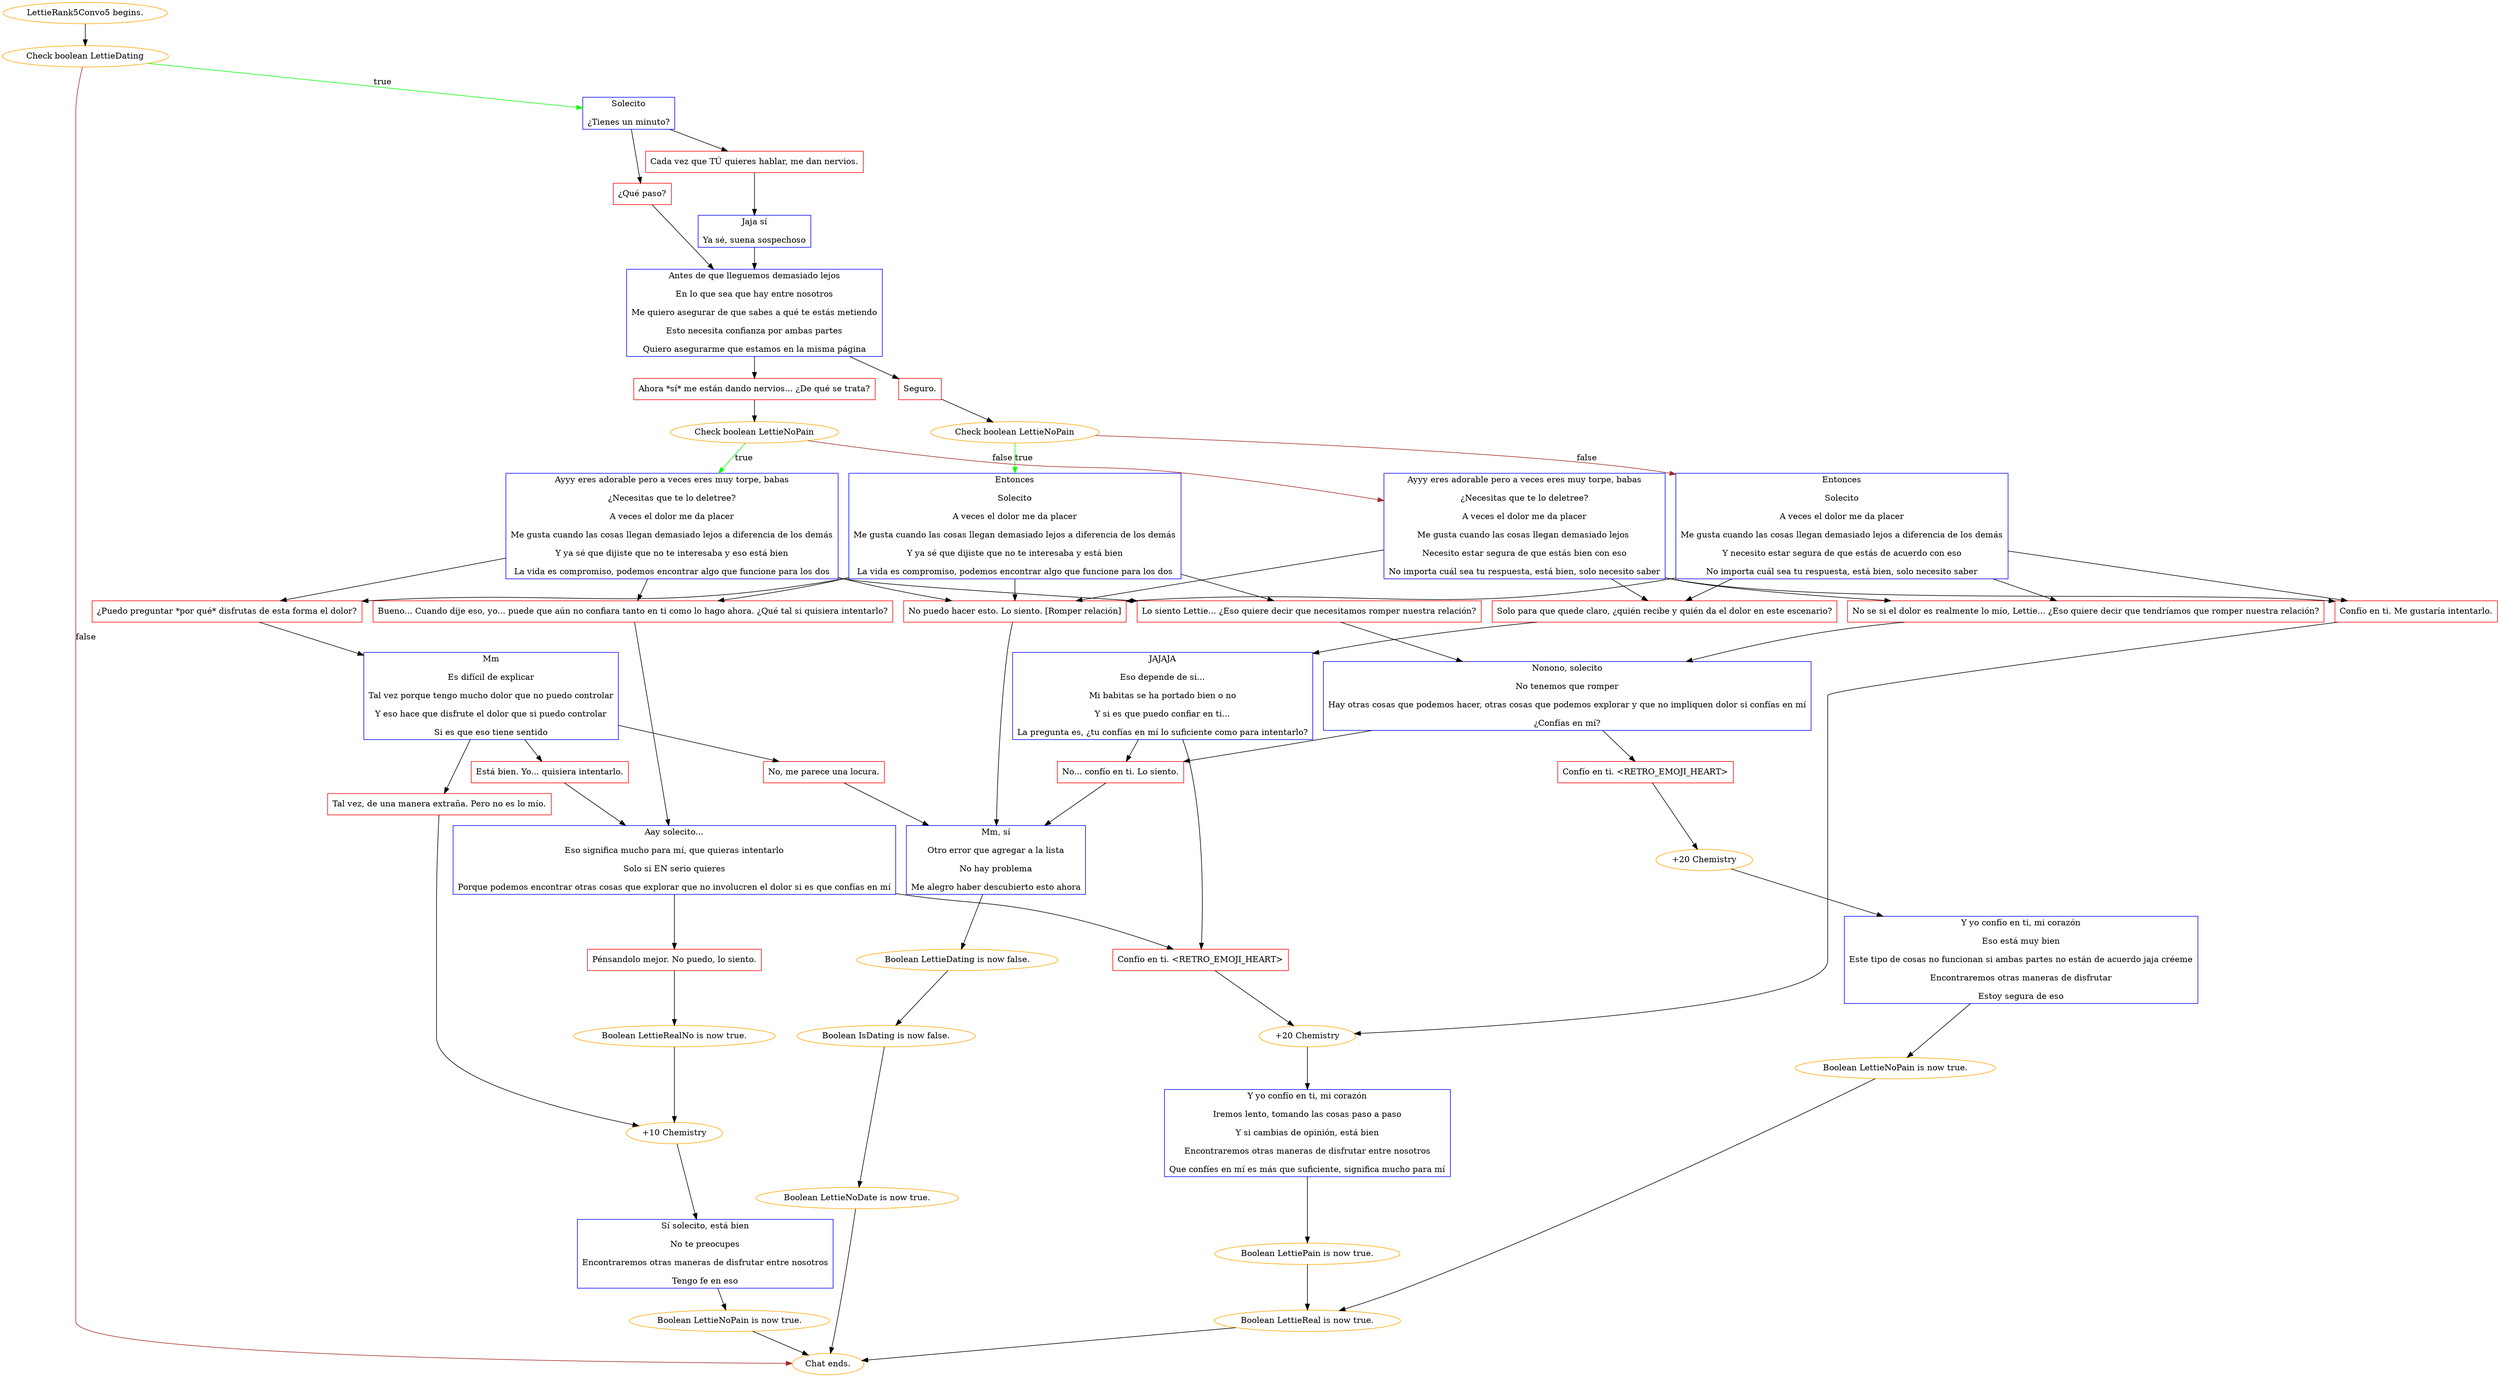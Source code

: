 digraph {
	"LettieRank5Convo5 begins." [color=orange];
		"LettieRank5Convo5 begins." -> j246347737;
	j246347737 [label="Check boolean LettieDating",color=orange];
		j246347737 -> j2296916617 [label=true,color=green];
		j246347737 -> "Chat ends." [label=false,color=brown];
	j2296916617 [label="Solecito
¿Tienes un minuto?",shape=box,color=blue];
		j2296916617 -> j646603520;
		j2296916617 -> j2723760355;
	"Chat ends." [color=orange];
	j646603520 [label="¿Qué paso?",shape=box,color=red];
		j646603520 -> j3334948480;
	j2723760355 [label="Cada vez que TÚ quieres hablar, me dan nervios.",shape=box,color=red];
		j2723760355 -> j3497995717;
	j3334948480 [label="Antes de que lleguemos demasiado lejos
En lo que sea que hay entre nosotros
Me quiero asegurar de que sabes a qué te estás metiendo
Esto necesita confianza por ambas partes
Quiero asegurarme que estamos en la misma página",shape=box,color=blue];
		j3334948480 -> j147401964;
		j3334948480 -> j1087812653;
	j3497995717 [label="Jaja sí
Ya sé, suena sospechoso",shape=box,color=blue];
		j3497995717 -> j3334948480;
	j147401964 [label="Seguro.",shape=box,color=red];
		j147401964 -> j57334969;
	j1087812653 [label="Ahora *sí* me están dando nervios... ¿De qué se trata?",shape=box,color=red];
		j1087812653 -> j4288625445;
	j57334969 [label="Check boolean LettieNoPain",color=orange];
		j57334969 -> j2792203272 [label=true,color=green];
		j57334969 -> j2951542636 [label=false,color=brown];
	j4288625445 [label="Check boolean LettieNoPain",color=orange];
		j4288625445 -> j3989456217 [label=true,color=green];
		j4288625445 -> j827550472 [label=false,color=brown];
	j2792203272 [label="Entonces
Solecito
A veces el dolor me da placer
Me gusta cuando las cosas llegan demasiado lejos a diferencia de los demás
Y ya sé que dijiste que no te interesaba y está bien
La vida es compromiso, podemos encontrar algo que funcione para los dos",shape=box,color=blue];
		j2792203272 -> j515212803;
		j2792203272 -> j2598222735;
		j2792203272 -> j1152162653;
		j2792203272 -> j124291300;
	j2951542636 [label="Entonces
Solecito
A veces el dolor me da placer
Me gusta cuando las cosas llegan demasiado lejos a diferencia de los demás
Y necesito estar segura de que estás de acuerdo con eso
No importa cuál sea tu respuesta, está bien, solo necesito saber",shape=box,color=blue];
		j2951542636 -> j124291300;
		j2951542636 -> j937867995;
		j2951542636 -> j784330090;
		j2951542636 -> j3559797961;
	j3989456217 [label="Ayyy eres adorable pero a veces eres muy torpe, babas
¿Necesitas que te lo deletree?
A veces el dolor me da placer
Me gusta cuando las cosas llegan demasiado lejos a diferencia de los demás
Y ya sé que dijiste que no te interesaba y eso está bien
La vida es compromiso, podemos encontrar algo que funcione para los dos",shape=box,color=blue];
		j3989456217 -> j515212803;
		j3989456217 -> j2598222735;
		j3989456217 -> j1152162653;
		j3989456217 -> j124291300;
	j827550472 [label="Ayyy eres adorable pero a veces eres muy torpe, babas
¿Necesitas que te lo deletree?
A veces el dolor me da placer
Me gusta cuando las cosas llegan demasiado lejos 
Necesito estar segura de que estás bien con eso
No importa cuál sea tu respuesta, está bien, solo necesito saber",shape=box,color=blue];
		j827550472 -> j124291300;
		j827550472 -> j937867995;
		j827550472 -> j784330090;
		j827550472 -> j3559797961;
	j515212803 [label="Lo siento Lettie... ¿Eso quiere decir que necesitamos romper nuestra relación?",shape=box,color=red];
		j515212803 -> j1826869598;
	j2598222735 [label="Bueno... Cuando dije eso, yo... puede que aún no confiara tanto en ti como lo hago ahora. ¿Qué tal si quisiera intentarlo?",shape=box,color=red];
		j2598222735 -> j2752851237;
	j1152162653 [label="¿Puedo preguntar *por qué* disfrutas de esta forma el dolor?",shape=box,color=red];
		j1152162653 -> j3051777197;
	j124291300 [label="No puedo hacer esto. Lo siento. [Romper relación]",shape=box,color=red];
		j124291300 -> j1302234773;
	j937867995 [label="Solo para que quede claro, ¿quién recibe y quién da el dolor en este escenario?",shape=box,color=red];
		j937867995 -> j21386990;
	j784330090 [label="Confío en ti. Me gustaría intentarlo.",shape=box,color=red];
		j784330090 -> j808694157;
	j3559797961 [label="No se si el dolor es realmente lo mío, Lettie... ¿Eso quiere decir que tendríamos que romper nuestra relación?",shape=box,color=red];
		j3559797961 -> j1826869598;
	j1826869598 [label="Nonono, solecito
No tenemos que romper
Hay otras cosas que podemos hacer, otras cosas que podemos explorar y que no impliquen dolor si confías en mí
¿Confías en mí?",shape=box,color=blue];
		j1826869598 -> j1914855018;
		j1826869598 -> j3206988089;
	j2752851237 [label="Aay solecito...
Eso significa mucho para mí, que quieras intentarlo
Solo si EN serio quieres
Porque podemos encontrar otras cosas que explorar que no involucren el dolor si es que confías en mí",shape=box,color=blue];
		j2752851237 -> j66210988;
		j2752851237 -> j4071899638;
	j3051777197 [label="Mm
Es difícil de explicar
Tal vez porque tengo mucho dolor que no puedo controlar
Y eso hace que disfrute el dolor que si puedo controlar
Si es que eso tiene sentido",shape=box,color=blue];
		j3051777197 -> j3957439987;
		j3051777197 -> j989074540;
		j3051777197 -> j369751752;
	j1302234773 [label="Mm, sí
Otro error que agregar a la lista
No hay problema
Me alegro haber descubierto esto ahora",shape=box,color=blue];
		j1302234773 -> j30836566;
	j21386990 [label="JAJAJA
Eso depende de si...
Mi babitas se ha portado bien o no
Y si es que puedo confiar en ti...
La pregunta es, ¿tu confías en mí lo suficiente como para intentarlo?",shape=box,color=blue];
		j21386990 -> j66210988;
		j21386990 -> j3206988089;
	j808694157 [label="+20 Chemistry",color=orange];
		j808694157 -> j1203544968;
	j1914855018 [label="Confío en ti. <RETRO_EMOJI_HEART>",shape=box,color=red];
		j1914855018 -> j529229646;
	j3206988089 [label="No... confío en ti. Lo siento.",shape=box,color=red];
		j3206988089 -> j1302234773;
	j66210988 [label="Confío en ti. <RETRO_EMOJI_HEART>",shape=box,color=red];
		j66210988 -> j808694157;
	j4071899638 [label="Pénsandolo mejor. No puedo, lo siento.",shape=box,color=red];
		j4071899638 -> j3808155530;
	j3957439987 [label="Está bien. Yo... quisiera intentarlo.",shape=box,color=red];
		j3957439987 -> j2752851237;
	j989074540 [label="Tal vez, de una manera extraña. Pero no es lo mío.",shape=box,color=red];
		j989074540 -> j1326541619;
	j369751752 [label="No, me parece una locura.",shape=box,color=red];
		j369751752 -> j1302234773;
	j30836566 [label="Boolean LettieDating is now false.",color=orange];
		j30836566 -> j4031970331;
	j1203544968 [label="Y yo confío en ti, mi corazón
Iremos lento, tomando las cosas paso a paso
Y si cambias de opinión, está bien
Encontraremos otras maneras de disfrutar entre nosotros
Que confíes en mí es más que suficiente, significa mucho para mí",shape=box,color=blue];
		j1203544968 -> j3591311196;
	j529229646 [label="+20 Chemistry",color=orange];
		j529229646 -> j757716438;
	j3808155530 [label="Boolean LettieRealNo is now true.",color=orange];
		j3808155530 -> j1326541619;
	j1326541619 [label="+10 Chemistry",color=orange];
		j1326541619 -> j1415298719;
	j4031970331 [label="Boolean IsDating is now false.",color=orange];
		j4031970331 -> j3065772033;
	j3591311196 [label="Boolean LettiePain is now true.",color=orange];
		j3591311196 -> j124228052;
	j757716438 [label="Y yo confío en ti, mi corazón
Eso está muy bien
Este tipo de cosas no funcionan si ambas partes no están de acuerdo jaja créeme
Encontraremos otras maneras de disfrutar
Estoy segura de eso",shape=box,color=blue];
		j757716438 -> j1129507415;
	j1415298719 [label="Sí solecito, está bien
No te preocupes
Encontraremos otras maneras de disfrutar entre nosotros
Tengo fe en eso",shape=box,color=blue];
		j1415298719 -> j302908037;
	j3065772033 [label="Boolean LettieNoDate is now true.",color=orange];
		j3065772033 -> "Chat ends.";
	j124228052 [label="Boolean LettieReal is now true.",color=orange];
		j124228052 -> "Chat ends.";
	j1129507415 [label="Boolean LettieNoPain is now true.",color=orange];
		j1129507415 -> j124228052;
	j302908037 [label="Boolean LettieNoPain is now true.",color=orange];
		j302908037 -> "Chat ends.";
}